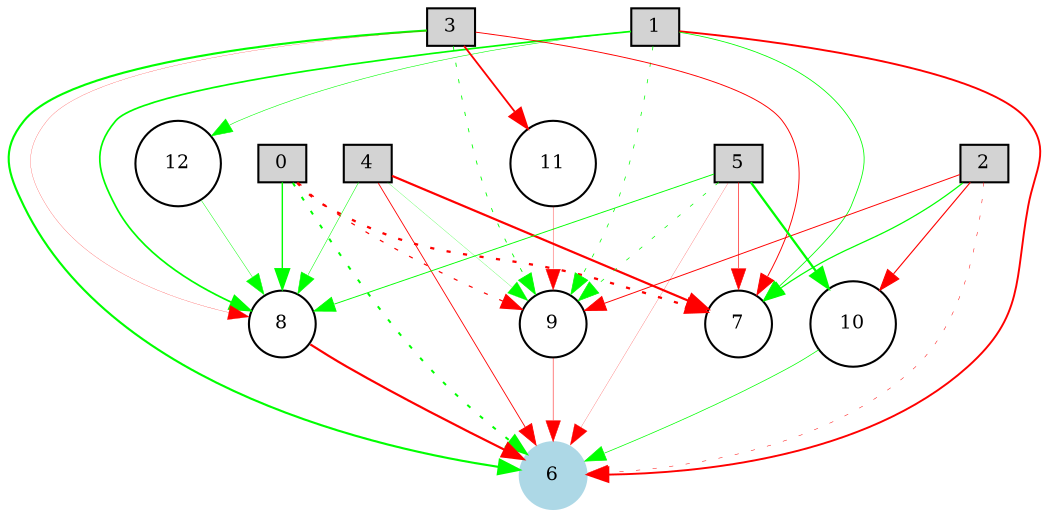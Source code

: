 digraph {
	node [fontsize=9 height=0.2 shape=circle width=0.2]
		0 [shape=box style=filled]
		1 [shape=box style=filled]
		2 [shape=box style=filled]
		3 [shape=box style=filled]
		4 [shape=box style=filled]
		5 [shape=box style=filled]
		6 [color=lightblue style=filled]
			5 -> 9 [color=green penwidth=0.344780739807 style=dotted]
			4 -> 7 [color=red penwidth=1.05332802698 style=solid]
			4 -> 8 [color=green penwidth=0.250861538244 style=solid]
			5 -> 6 [color=red penwidth=0.102260877668 style=solid]
			10 -> 6 [color=green penwidth=0.344086376822 style=solid]
			3 -> 11 [color=red penwidth=0.873056754317 style=solid]
			0 -> 7 [color=red penwidth=1.1 style=dotted]
			1 -> 6 [color=red penwidth=0.920977682686 style=solid]
			3 -> 7 [color=red penwidth=0.452952467909 style=solid]
			5 -> 8 [color=green penwidth=0.438267523654 style=solid]
			4 -> 9 [color=green penwidth=0.115423882877 style=solid]
			2 -> 9 [color=red penwidth=0.459237041647 style=solid]
			3 -> 6 [color=green penwidth=1.01471841512 style=solid]
			8 -> 6 [color=red penwidth=1.04926084947 style=solid]
			2 -> 6 [color=red penwidth=0.232820350119 style=dotted]
			11 -> 9 [color=red penwidth=0.165003001039 style=solid]
			2 -> 10 [color=red penwidth=0.538969277876 style=solid]
			3 -> 9 [color=green penwidth=0.415978053773 style=dotted]
			1 -> 9 [color=green penwidth=0.353262552497 style=dotted]
			0 -> 8 [color=green penwidth=0.675013541927 style=solid]
			9 -> 6 [color=red penwidth=0.234851502905 style=solid]
			2 -> 7 [color=green penwidth=0.591565009035 style=solid]
			5 -> 10 [color=green penwidth=1.1 style=solid]
			4 -> 6 [color=red penwidth=0.414949001389 style=solid]
			1 -> 12 [color=green penwidth=0.270460170766 style=solid]
			5 -> 7 [color=red penwidth=0.294969932647 style=solid]
			3 -> 8 [color=red penwidth=0.104028110346 style=solid]
			0 -> 6 [color=green penwidth=0.957167855612 style=dotted]
			1 -> 8 [color=green penwidth=0.820212865783 style=solid]
			1 -> 7 [color=green penwidth=0.390641375753 style=solid]
			0 -> 9 [color=red penwidth=0.577391684383 style=dotted]
			12 -> 8 [color=green penwidth=0.220915704213 style=solid]
}